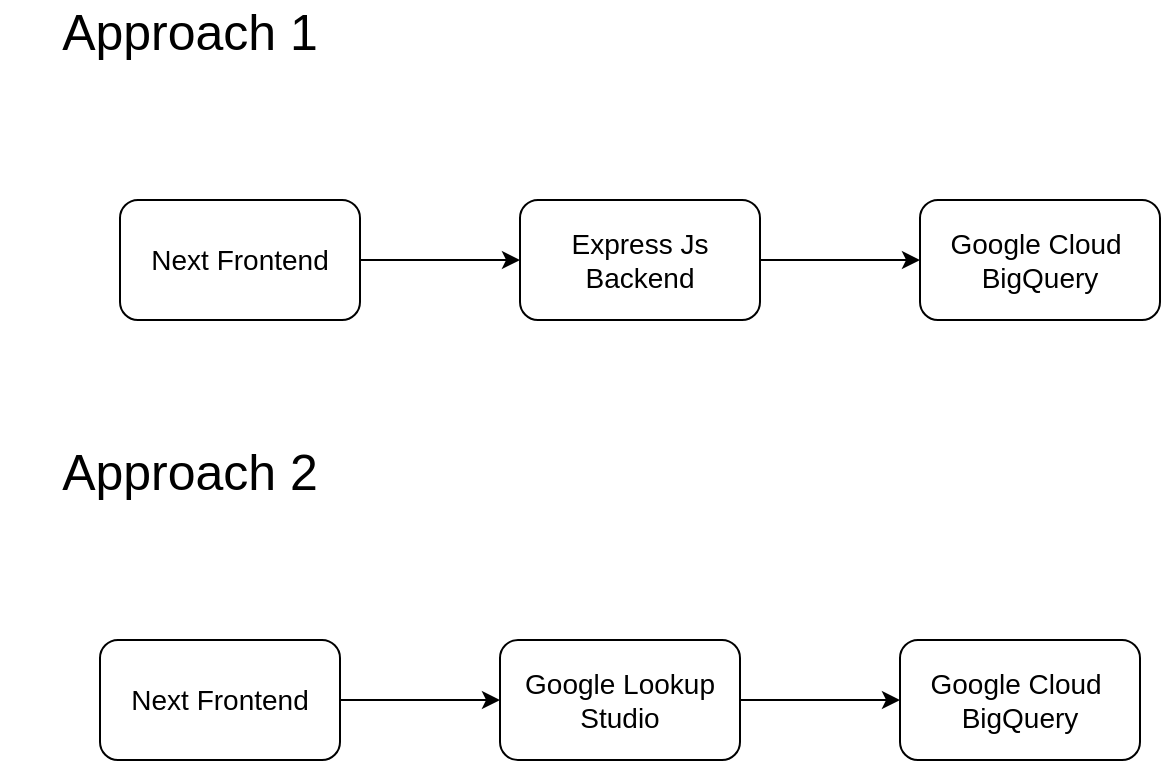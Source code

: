 <mxfile version="24.2.5" type="device">
  <diagram name="Page-1" id="qIMO1loBdaErSZjPD5Sj">
    <mxGraphModel dx="866" dy="549" grid="1" gridSize="10" guides="1" tooltips="1" connect="1" arrows="1" fold="1" page="1" pageScale="1" pageWidth="850" pageHeight="1100" math="0" shadow="0">
      <root>
        <mxCell id="0" />
        <mxCell id="1" parent="0" />
        <mxCell id="iCErhTpG076aduptsxyW-3" value="" style="edgeStyle=orthogonalEdgeStyle;rounded=0;orthogonalLoop=1;jettySize=auto;html=1;fontSize=14;" edge="1" parent="1" source="iCErhTpG076aduptsxyW-1" target="iCErhTpG076aduptsxyW-2">
          <mxGeometry relative="1" as="geometry" />
        </mxCell>
        <mxCell id="iCErhTpG076aduptsxyW-1" value="Next Frontend" style="rounded=1;whiteSpace=wrap;html=1;fontSize=14;" vertex="1" parent="1">
          <mxGeometry x="130" y="190" width="120" height="60" as="geometry" />
        </mxCell>
        <mxCell id="iCErhTpG076aduptsxyW-5" value="" style="edgeStyle=orthogonalEdgeStyle;rounded=0;orthogonalLoop=1;jettySize=auto;html=1;fontSize=14;" edge="1" parent="1" source="iCErhTpG076aduptsxyW-2" target="iCErhTpG076aduptsxyW-4">
          <mxGeometry relative="1" as="geometry" />
        </mxCell>
        <mxCell id="iCErhTpG076aduptsxyW-2" value="Express Js Backend" style="whiteSpace=wrap;html=1;rounded=1;fontSize=14;" vertex="1" parent="1">
          <mxGeometry x="330" y="190" width="120" height="60" as="geometry" />
        </mxCell>
        <mxCell id="iCErhTpG076aduptsxyW-4" value="Google Cloud&amp;nbsp;&lt;div style=&quot;font-size: 14px;&quot;&gt;BigQuery&lt;/div&gt;" style="whiteSpace=wrap;html=1;rounded=1;fontSize=14;" vertex="1" parent="1">
          <mxGeometry x="530" y="190" width="120" height="60" as="geometry" />
        </mxCell>
        <mxCell id="iCErhTpG076aduptsxyW-6" value="Approach 1" style="text;html=1;align=center;verticalAlign=middle;whiteSpace=wrap;rounded=0;fontSize=25;" vertex="1" parent="1">
          <mxGeometry x="70" y="90" width="190" height="30" as="geometry" />
        </mxCell>
        <mxCell id="iCErhTpG076aduptsxyW-7" value="Approach 2" style="text;html=1;align=center;verticalAlign=middle;whiteSpace=wrap;rounded=0;fontSize=25;" vertex="1" parent="1">
          <mxGeometry x="70" y="310" width="190" height="30" as="geometry" />
        </mxCell>
        <mxCell id="iCErhTpG076aduptsxyW-8" value="" style="edgeStyle=orthogonalEdgeStyle;rounded=0;orthogonalLoop=1;jettySize=auto;html=1;fontSize=14;" edge="1" source="iCErhTpG076aduptsxyW-9" target="iCErhTpG076aduptsxyW-11" parent="1">
          <mxGeometry relative="1" as="geometry" />
        </mxCell>
        <mxCell id="iCErhTpG076aduptsxyW-9" value="Next Frontend" style="rounded=1;whiteSpace=wrap;html=1;fontSize=14;" vertex="1" parent="1">
          <mxGeometry x="120" y="410" width="120" height="60" as="geometry" />
        </mxCell>
        <mxCell id="iCErhTpG076aduptsxyW-10" value="" style="edgeStyle=orthogonalEdgeStyle;rounded=0;orthogonalLoop=1;jettySize=auto;html=1;fontSize=14;" edge="1" source="iCErhTpG076aduptsxyW-11" target="iCErhTpG076aduptsxyW-12" parent="1">
          <mxGeometry relative="1" as="geometry" />
        </mxCell>
        <mxCell id="iCErhTpG076aduptsxyW-11" value="Google Lookup Studio" style="whiteSpace=wrap;html=1;rounded=1;fontSize=14;" vertex="1" parent="1">
          <mxGeometry x="320" y="410" width="120" height="60" as="geometry" />
        </mxCell>
        <mxCell id="iCErhTpG076aduptsxyW-12" value="Google Cloud&amp;nbsp;&lt;div style=&quot;font-size: 14px;&quot;&gt;BigQuery&lt;/div&gt;" style="whiteSpace=wrap;html=1;rounded=1;fontSize=14;" vertex="1" parent="1">
          <mxGeometry x="520" y="410" width="120" height="60" as="geometry" />
        </mxCell>
      </root>
    </mxGraphModel>
  </diagram>
</mxfile>
